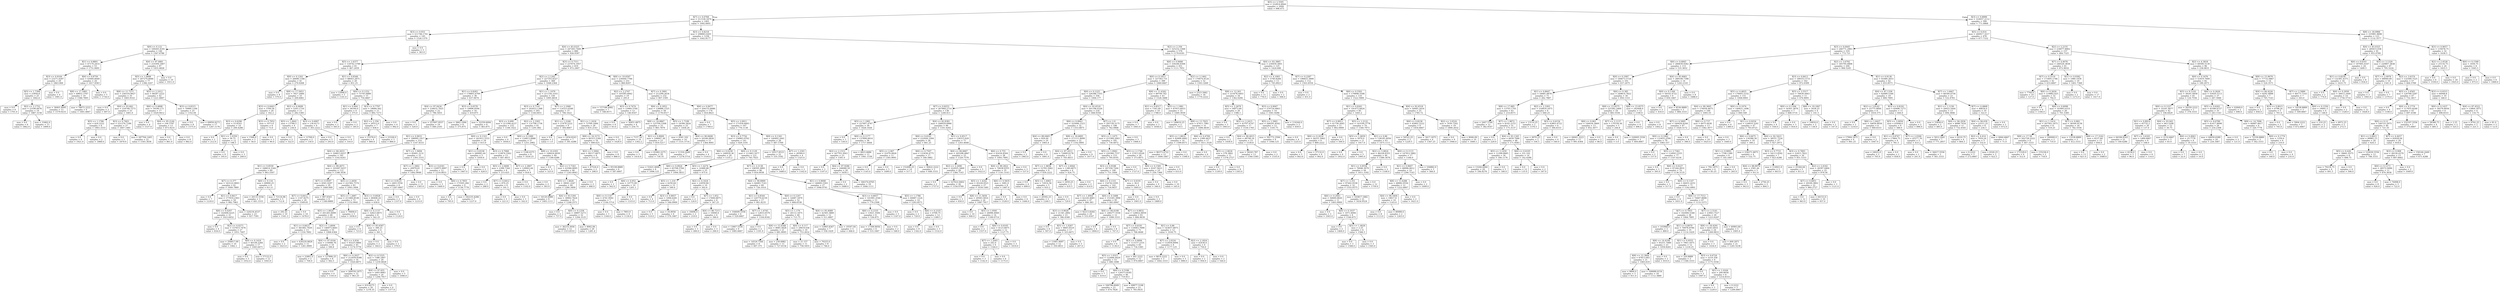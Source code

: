 digraph Tree {
node [shape=box] ;
0 [label="X[5] <= 2.5595\nmse = 332814.8944\nsamples = 2000\nvalue = 996.475"] ;
1 [label="X[7] <= 0.0768\nmse = 311539.1879\nsamples = 1401\nvalue = 1092.8401"] ;
0 -> 1 [labeldistance=2.5, labelangle=45, headlabel="True"] ;
2 [label="X[3] <= 0.933\nmse = 211746.1741\nsamples = 145\nvalue = 1526.1379"] ;
1 -> 2 ;
3 [label="X[0] <= 0.122\nmse = 169265.4181\nsamples = 140\nvalue = 1567.6786"] ;
2 -> 3 ;
4 [label="X[1] <= 0.8801\nmse = 47170.2414\nsamples = 53\nvalue = 1751.8491"] ;
3 -> 4 ;
5 [label="X[3] <= 0.9104\nmse = 23271.0297\nsamples = 29\nvalue = 1863.069"] ;
4 -> 5 ;
6 [label="X[5] <= 1.7394\nmse = 23956.8\nsamples = 25\nvalue = 1842.6"] ;
5 -> 6 ;
7 [label="mse = 0.0\nsamples = 6\nvalue = 1701.0"] ;
6 -> 7 ;
8 [label="X[2] <= 2.1752\nmse = 23190.8476\nsamples = 19\nvalue = 1887.3158"] ;
6 -> 8 ;
9 [label="mse = 0.0\nsamples = 6\nvalue = 1862.0"] ;
8 -> 9 ;
10 [label="mse = 33462.0\nsamples = 13\nvalue = 1899.0"] ;
8 -> 10 ;
11 [label="mse = 0.0\nsamples = 4\nvalue = 1991.0"] ;
5 -> 11 ;
12 [label="X[6] <= 0.8759\nmse = 43040.6649\nsamples = 24\nvalue = 1617.4583"] ;
4 -> 12 ;
13 [label="X[8] <= 17.5983\nmse = 49852.3767\nsamples = 19\nvalue = 1586.7895"] ;
12 -> 13 ;
14 [label="mse = 36401.6095\nsamples = 13\nvalue = 1579.9231"] ;
13 -> 14 ;
15 [label="mse = 78672.2222\nsamples = 6\nvalue = 1601.6667"] ;
13 -> 15 ;
16 [label="mse = 0.0\nsamples = 5\nvalue = 1734.0"] ;
12 -> 16 ;
17 [label="X[4] <= 97.4881\nmse = 210394.1807\nsamples = 87\nvalue = 1455.4828"] ;
3 -> 17 ;
18 [label="X[5] <= 1.6898\nmse = 207270.8946\nsamples = 77\nvalue = 1396.3247"] ;
17 -> 18 ;
19 [label="X[8] <= 11.7271\nmse = 256316.9927\nsamples = 35\nvalue = 1605.9143"] ;
18 -> 19 ;
20 [label="mse = 0.0\nsamples = 2\nvalue = 697.0"] ;
19 -> 20 ;
21 [label="X[4] <= 93.842\nmse = 218748.7273\nsamples = 33\nvalue = 1661.0"] ;
19 -> 21 ;
22 [label="X[5] <= 1.1786\nmse = 624.2222\nsamples = 6\nvalue = 1903.3333"] ;
21 -> 22 ;
23 [label="mse = 0.0\nsamples = 4\nvalue = 1921.0"] ;
22 -> 23 ;
24 [label="mse = 0.0\nsamples = 2\nvalue = 1868.0"] ;
22 -> 24 ;
25 [label="X[3] <= 0.7403\nmse = 251270.7188\nsamples = 27\nvalue = 1607.1481"] ;
21 -> 25 ;
26 [label="mse = 0.0\nsamples = 5\nvalue = 1879.0"] ;
25 -> 26 ;
27 [label="mse = 287764.1405\nsamples = 22\nvalue = 1545.3636"] ;
25 -> 27 ;
28 [label="X[5] <= 2.1012\nmse = 99287.2222\nsamples = 42\nvalue = 1221.6667"] ;
18 -> 28 ;
29 [label="X[6] <= 0.4898\nmse = 79190.173\nsamples = 17\nvalue = 1029.9412"] ;
28 -> 29 ;
30 [label="mse = 0.0\nsamples = 4\nvalue = 1537.0"] ;
29 -> 30 ;
31 [label="X[4] <= 95.2144\nmse = 104.3787\nsamples = 13\nvalue = 873.9231"] ;
29 -> 31 ;
32 [label="mse = 0.0\nsamples = 5\nvalue = 861.0"] ;
31 -> 32 ;
33 [label="mse = 0.0\nsamples = 8\nvalue = 882.0"] ;
31 -> 33 ;
34 [label="X[3] <= 0.8315\nmse = 70960.1184\nsamples = 25\nvalue = 1352.04"] ;
28 -> 34 ;
35 [label="mse = 0.0\nsamples = 8\nvalue = 1575.0"] ;
34 -> 35 ;
36 [label="mse = 69950.9273\nsamples = 17\nvalue = 1247.1176"] ;
34 -> 36 ;
37 [label="mse = 0.0\nsamples = 10\nvalue = 1911.0"] ;
17 -> 37 ;
38 [label="mse = 0.0\nsamples = 5\nvalue = 363.0"] ;
2 -> 38 ;
39 [label="X[3] <= 0.8218\nmse = 298883.0201\nsamples = 1256\nvalue = 1042.8177"] ;
1 -> 39 ;
40 [label="X[4] <= 83.0325\nmse = 247283.7449\nsamples = 680\nvalue = 926.9397"] ;
39 -> 40 ;
41 [label="X[5] <= 1.6377\nmse = 118742.5789\nsamples = 61\nvalue = 467.2459"] ;
40 -> 41 ;
42 [label="X[0] <= 0.1202\nmse = 26698.1166\nsamples = 41\nvalue = 279.9268"] ;
41 -> 42 ;
43 [label="mse = 0.0\nsamples = 8\nvalue = 570.0"] ;
42 -> 43 ;
44 [label="X[8] <= 17.5953\nmse = 7827.2084\nsamples = 33\nvalue = 209.6061"] ;
42 -> 44 ;
45 [label="X[3] <= 0.6443\nmse = 3769.56\nsamples = 20\nvalue = 162.2"] ;
44 -> 45 ;
46 [label="X[3] <= 0.6296\nmse = 53.8163\nsamples = 14\nvalue = 200.4286"] ;
45 -> 46 ;
47 [label="mse = 0.0\nsamples = 2\nvalue = 212.0"] ;
46 -> 47 ;
48 [label="X[1] <= 1.0359\nmse = 36.75\nsamples = 12\nvalue = 198.5"] ;
46 -> 48 ;
49 [label="mse = 0.0\nsamples = 9\nvalue = 195.0"] ;
48 -> 49 ;
50 [label="mse = 0.0\nsamples = 3\nvalue = 209.0"] ;
48 -> 50 ;
51 [label="X[3] <= 0.7952\nmse = 1073.0\nsamples = 6\nvalue = 73.0"] ;
45 -> 51 ;
52 [label="mse = 1568.0\nsamples = 3\nvalue = 56.0"] ;
51 -> 52 ;
53 [label="mse = 0.0\nsamples = 3\nvalue = 90.0"] ;
51 -> 53 ;
54 [label="X[2] <= 6.0699\nmse = 5293.1716\nsamples = 13\nvalue = 282.5385"] ;
44 -> 54 ;
55 [label="X[5] <= 1.0641\nmse = 13780.5\nsamples = 4\nvalue = 236.0"] ;
54 -> 55 ;
56 [label="mse = 0.0\nsamples = 2\nvalue = 322.0"] ;
55 -> 56 ;
57 [label="mse = 12769.0\nsamples = 2\nvalue = 150.0"] ;
55 -> 57 ;
58 [label="X[3] <= 0.6997\nmse = 130.6173\nsamples = 9\nvalue = 303.2222"] ;
54 -> 58 ;
59 [label="mse = 0.0\nsamples = 5\nvalue = 293.0"] ;
58 -> 59 ;
60 [label="mse = 0.0\nsamples = 4\nvalue = 316.0"] ;
58 -> 60 ;
61 [label="X[1] <= 0.8548\nmse = 88043.2875\nsamples = 20\nvalue = 851.25"] ;
41 -> 61 ;
62 [label="mse = 12996.0\nsamples = 5\nvalue = 1141.0"] ;
61 -> 62 ;
63 [label="X[0] <= 0.1252\nmse = 75745.6889\nsamples = 15\nvalue = 754.6667"] ;
61 -> 63 ;
64 [label="X[1] <= 0.904\nmse = 36100.0\nsamples = 4\nvalue = 375.0"] ;
63 -> 64 ;
65 [label="mse = 0.0\nsamples = 2\nvalue = 565.0"] ;
64 -> 65 ;
66 [label="mse = 0.0\nsamples = 2\nvalue = 185.0"] ;
64 -> 66 ;
67 [label="X[3] <= 0.7797\nmse = 18684.562\nsamples = 11\nvalue = 892.7273"] ;
63 -> 67 ;
68 [label="X[2] <= 2.356\nmse = 20512.0\nsamples = 7\nvalue = 836.0"] ;
67 -> 68 ;
69 [label="mse = 15376.0\nsamples = 4\nvalue = 800.0"] ;
68 -> 69 ;
70 [label="mse = 23328.0\nsamples = 3\nvalue = 884.0"] ;
68 -> 70 ;
71 [label="mse = 0.0\nsamples = 4\nvalue = 992.0"] ;
67 -> 71 ;
72 [label="X[3] <= 0.7311\nmse = 237074.1957\nsamples = 619\nvalue = 972.2407"] ;
40 -> 72 ;
73 [label="X[2] <= 2.1262\nmse = 227355.8327\nsamples = 368\nvalue = 1048.2364"] ;
72 -> 73 ;
74 [label="X[1] <= 0.8283\nmse = 178803.4709\nsamples = 38\nvalue = 637.9474"] ;
73 -> 74 ;
75 [label="X[4] <= 97.0434\nmse = 234632.7025\nsamples = 22\nvalue = 796.5455"] ;
74 -> 75 ;
76 [label="mse = 0.0\nsamples = 3\nvalue = 520.0"] ;
75 -> 76 ;
77 [label="mse = 257697.9557\nsamples = 19\nvalue = 840.2105"] ;
75 -> 77 ;
78 [label="X[3] <= 0.6578\nmse = 19896.8594\nsamples = 16\nvalue = 419.875"] ;
74 -> 78 ;
79 [label="mse = 3662.1094\nsamples = 8\nvalue = 375.875"] ;
78 -> 79 ;
80 [label="mse = 32259.6094\nsamples = 8\nvalue = 463.875"] ;
78 -> 80 ;
81 [label="X[1] <= 1.1079\nmse = 211330.3103\nsamples = 330\nvalue = 1095.4818"] ;
73 -> 81 ;
82 [label="X[3] <= 0.7141\nmse = 202023.1368\nsamples = 293\nvalue = 1144.6451"] ;
81 -> 82 ;
83 [label="X[3] <= 0.699\nmse = 213390.4237\nsamples = 232\nvalue = 1106.1422"] ;
82 -> 83 ;
84 [label="X[1] <= 0.9031\nmse = 188995.1917\nsamples = 214\nvalue = 1147.4533"] ;
83 -> 84 ;
85 [label="X[4] <= 84.2633\nmse = 194813.8257\nsamples = 181\nvalue = 1102.6243"] ;
84 -> 85 ;
86 [label="X[1] <= 0.8559\nmse = 168614.3344\nsamples = 69\nvalue = 963.5507"] ;
85 -> 86 ;
87 [label="X[7] <= 0.377\nmse = 163122.0693\nsamples = 61\nvalue = 1009.7869"] ;
86 -> 87 ;
88 [label="mse = 0.0\nsamples = 7\nvalue = 1218.0"] ;
87 -> 88 ;
89 [label="X[1] <= 0.8417\nmse = 177919.2363\nsamples = 54\nvalue = 982.7963"] ;
87 -> 89 ;
90 [label="X[6] <= 0.0207\nmse = 142606.4225\nsamples = 31\nvalue = 1023.6452"] ;
89 -> 90 ;
91 [label="mse = 0.0\nsamples = 4\nvalue = 834.0"] ;
90 -> 91 ;
92 [label="X[2] <= 4.0273\nmse = 157615.7476\nsamples = 27\nvalue = 1051.7407"] ;
90 -> 92 ;
93 [label="mse = 356817.09\nsamples = 10\nvalue = 1062.1"] ;
92 -> 93 ;
94 [label="X[0] <= 0.1418\nmse = 40338.2284\nsamples = 17\nvalue = 1045.6471"] ;
92 -> 94 ;
95 [label="mse = 0.0\nsamples = 5\nvalue = 1052.0"] ;
94 -> 95 ;
96 [label="mse = 57122.0\nsamples = 12\nvalue = 1043.0"] ;
94 -> 96 ;
97 [label="mse = 220234.4537\nsamples = 23\nvalue = 927.7391"] ;
89 -> 97 ;
98 [label="X[0] <= 0.116\nmse = 69900.25\nsamples = 8\nvalue = 611.0"] ;
86 -> 98 ;
99 [label="mse = 20133.5556\nsamples = 3\nvalue = 441.3333"] ;
98 -> 99 ;
100 [label="mse = 72124.96\nsamples = 5\nvalue = 712.8"] ;
98 -> 100 ;
101 [label="X[4] <= 89.4071\nmse = 191697.9257\nsamples = 112\nvalue = 1188.3036"] ;
85 -> 101 ;
102 [label="X[7] <= 0.9597\nmse = 6561.0297\nsamples = 29\nvalue = 1460.069"] ;
101 -> 102 ;
103 [label="X[7] <= 0.6412\nmse = 1147.9275\nsamples = 20\nvalue = 1509.65"] ;
102 -> 103 ;
104 [label="mse = 292.41\nsamples = 10\nvalue = 1541.3"] ;
103 -> 104 ;
105 [label="mse = 0.0\nsamples = 10\nvalue = 1478.0"] ;
103 -> 105 ;
106 [label="mse = 987.6543\nsamples = 9\nvalue = 1349.8889"] ;
102 -> 106 ;
107 [label="X[5] <= 2.2659\nmse = 221562.7574\nsamples = 83\nvalue = 1093.3494"] ;
101 -> 107 ;
108 [label="X[5] <= 1.2687\nmse = 211460.8538\nsamples = 73\nvalue = 1152.9041"] ;
107 -> 108 ;
109 [label="X[5] <= 1.0024\nmse = 201265.6099\nsamples = 68\nvalue = 1115.9118"] ;
108 -> 109 ;
110 [label="X[1] <= 0.8433\nmse = 381082.7929\nsamples = 13\nvalue = 1316.7692"] ;
109 -> 110 ;
111 [label="mse = 0.0\nsamples = 2\nvalue = 1623.0"] ;
110 -> 111 ;
112 [label="mse = 430220.0826\nsamples = 11\nvalue = 1261.0909"] ;
110 -> 112 ;
113 [label="X[2] <= 3.4694\nmse = 146973.6641\nsamples = 55\nvalue = 1068.4364"] ;
109 -> 113 ;
114 [label="X[4] <= 97.0104\nmse = 110008.76\nsamples = 10\nvalue = 590.8"] ;
113 -> 114 ;
115 [label="mse = 22801.0\nsamples = 2\nvalue = 704.0"] ;
114 -> 115 ;
116 [label="mse = 127806.25\nsamples = 8\nvalue = 562.5"] ;
114 -> 116 ;
117 [label="X[1] <= 0.834\nmse = 93225.0884\nsamples = 45\nvalue = 1174.5778"] ;
113 -> 117 ;
118 [label="X[6] <= 0.2027\nmse = 212059.8398\nsamples = 16\nvalue = 1020.6875"] ;
117 -> 118 ;
119 [label="mse = 0.0\nsamples = 4\nvalue = 1193.0"] ;
118 -> 119 ;
120 [label="mse = 269550.1875\nsamples = 12\nvalue = 963.25"] ;
118 -> 120 ;
121 [label="X[2] <= 6.5325\nmse = 7386.1807\nsamples = 29\nvalue = 1259.4828"] ;
117 -> 121 ;
122 [label="X[4] <= 97.655\nmse = 1693.9983\nsamples = 24\nvalue = 1294.7917"] ;
121 -> 122 ;
123 [label="mse = 410.8275\nsamples = 20\nvalue = 1278.35"] ;
122 -> 123 ;
124 [label="mse = 0.0\nsamples = 4\nvalue = 1377.0"] ;
122 -> 124 ;
125 [label="mse = 0.0\nsamples = 5\nvalue = 1090.0"] ;
121 -> 125 ;
126 [label="mse = 78400.0\nsamples = 5\nvalue = 1656.0"] ;
108 -> 126 ;
127 [label="X[3] <= 0.6928\nmse = 80408.24\nsamples = 10\nvalue = 658.6"] ;
107 -> 127 ;
128 [label="X[0] <= 0.1137\nmse = 32823.6875\nsamples = 8\nvalue = 542.25"] ;
127 -> 128 ;
129 [label="mse = 0.0\nsamples = 4\nvalue = 723.0"] ;
128 -> 129 ;
130 [label="X[4] <= 95.6587\nmse = 306.25\nsamples = 4\nvalue = 361.5"] ;
128 -> 130 ;
131 [label="mse = 0.0\nsamples = 2\nvalue = 344.0"] ;
130 -> 131 ;
132 [label="mse = 0.0\nsamples = 2\nvalue = 379.0"] ;
130 -> 132 ;
133 [label="mse = 0.0\nsamples = 2\nvalue = 1124.0"] ;
127 -> 133 ;
134 [label="X[7] <= 1.9494\nmse = 85601.3131\nsamples = 33\nvalue = 1393.3333"] ;
84 -> 134 ;
135 [label="X[7] <= 1.3462\nmse = 20979.61\nsamples = 21\nvalue = 1492.9048"] ;
134 -> 135 ;
136 [label="X[1] <= 0.9125\nmse = 2403.5556\nsamples = 6\nvalue = 1267.6667"] ;
135 -> 136 ;
137 [label="mse = 0.0\nsamples = 2\nvalue = 1337.0"] ;
136 -> 137 ;
138 [label="mse = 0.0\nsamples = 4\nvalue = 1233.0"] ;
136 -> 138 ;
139 [label="mse = 0.0\nsamples = 15\nvalue = 1583.0"] ;
135 -> 139 ;
140 [label="X[3] <= 0.6341\nmse = 150975.9097\nsamples = 12\nvalue = 1219.0833"] ;
134 -> 140 ;
141 [label="mse = 0.0\nsamples = 3\nvalue = 1460.0"] ;
140 -> 141 ;
142 [label="X[6] <= 0.7855\nmse = 175505.284\nsamples = 9\nvalue = 1138.7778"] ;
140 -> 142 ;
143 [label="mse = 0.0\nsamples = 2\nvalue = 795.0"] ;
142 -> 143 ;
144 [label="mse = 182235.4286\nsamples = 7\nvalue = 1237.0"] ;
142 -> 144 ;
145 [label="X[0] <= 0.1321\nmse = 241912.3333\nsamples = 18\nvalue = 615.0"] ;
83 -> 145 ;
146 [label="X[1] <= 0.8336\nmse = 260083.44\nsamples = 5\nvalue = 1050.6"] ;
145 -> 146 ;
147 [label="mse = 0.0\nsamples = 3\nvalue = 1467.0"] ;
146 -> 147 ;
148 [label="mse = 0.0\nsamples = 2\nvalue = 426.0"] ;
146 -> 148 ;
149 [label="X[3] <= 0.7068\nmse = 133874.5562\nsamples = 13\nvalue = 447.4615"] ;
145 -> 149 ;
150 [label="X[5] <= 2.0408\nmse = 2398.7344\nsamples = 8\nvalue = 215.625"] ;
149 -> 150 ;
151 [label="mse = 0.0\nsamples = 2\nvalue = 288.0"] ;
150 -> 151 ;
152 [label="X[7] <= 0.6412\nmse = 870.25\nsamples = 6\nvalue = 191.5"] ;
150 -> 152 ;
153 [label="mse = 0.0\nsamples = 3\nvalue = 221.0"] ;
152 -> 153 ;
154 [label="mse = 0.0\nsamples = 3\nvalue = 162.0"] ;
152 -> 154 ;
155 [label="X[7] <= 2.2807\nmse = 120643.44\nsamples = 5\nvalue = 818.4"] ;
149 -> 155 ;
156 [label="mse = 0.0\nsamples = 3\nvalue = 1102.0"] ;
155 -> 156 ;
157 [label="mse = 0.0\nsamples = 2\nvalue = 393.0"] ;
155 -> 157 ;
158 [label="X[2] <= 2.3393\nmse = 131708.1736\nsamples = 61\nvalue = 1291.082"] ;
82 -> 158 ;
159 [label="mse = 0.0\nsamples = 4\nvalue = 1858.0"] ;
158 -> 159 ;
160 [label="X[0] <= 0.1089\nmse = 116813.9988\nsamples = 57\nvalue = 1251.2982"] ;
158 -> 160 ;
161 [label="mse = 1148.4375\nsamples = 8\nvalue = 1630.25"] ;
160 -> 161 ;
162 [label="X[8] <= 10.4301\nmse = 108424.6939\nsamples = 49\nvalue = 1189.4286"] ;
160 -> 162 ;
163 [label="mse = 0.0\nsamples = 3\nvalue = 325.0"] ;
162 -> 163 ;
164 [label="X[2] <= 5.7343\nmse = 63584.8095\nsamples = 46\nvalue = 1245.8043"] ;
162 -> 164 ;
165 [label="X[5] <= 1.4626\nmse = 39041.2247\nsamples = 44\nvalue = 1280.3409"] ;
164 -> 165 ;
166 [label="mse = 16120.0988\nsamples = 9\nvalue = 1405.1111"] ;
165 -> 166 ;
167 [label="X[4] <= 93.5391\nmse = 39902.7624\nsamples = 35\nvalue = 1248.2571"] ;
165 -> 167 ;
168 [label="mse = 0.0\nsamples = 3\nvalue = 757.0"] ;
167 -> 168 ;
169 [label="X[0] <= 0.1258\nmse = 18897.5273\nsamples = 32\nvalue = 1294.3125"] ;
167 -> 169 ;
170 [label="mse = 36214.3056\nsamples = 12\nvalue = 1315.8333"] ;
169 -> 170 ;
171 [label="mse = 8062.84\nsamples = 20\nvalue = 1281.4"] ;
169 -> 171 ;
172 [label="mse = 0.0\nsamples = 2\nvalue = 486.0"] ;
164 -> 172 ;
173 [label="X[7] <= 2.1068\nmse = 114323.0548\nsamples = 37\nvalue = 706.1622"] ;
81 -> 173 ;
174 [label="X[1] <= 1.2246\nmse = 27478.2222\nsamples = 9\nvalue = 304.6667"] ;
173 -> 174 ;
175 [label="mse = 0.0\nsamples = 2\nvalue = 1.0"] ;
174 -> 175 ;
176 [label="mse = 1454.8163\nsamples = 7\nvalue = 391.4286"] ;
174 -> 176 ;
177 [label="X[1] <= 1.2434\nmse = 73769.1684\nsamples = 28\nvalue = 835.2143"] ;
173 -> 177 ;
178 [label="X[8] <= 16.3172\nmse = 80315.2344\nsamples = 16\nvalue = 690.625"] ;
177 -> 178 ;
179 [label="X[2] <= 5.5064\nmse = 99117.6875\nsamples = 8\nvalue = 515.25"] ;
178 -> 179 ;
180 [label="mse = 47524.0\nsamples = 2\nvalue = 298.0"] ;
179 -> 180 ;
181 [label="mse = 95338.8889\nsamples = 6\nvalue = 587.6667"] ;
179 -> 181 ;
182 [label="mse = 0.0\nsamples = 8\nvalue = 866.0"] ;
178 -> 182 ;
183 [label="mse = 0.0\nsamples = 12\nvalue = 1028.0"] ;
177 -> 183 ;
184 [label="X[8] <= 10.6597\nmse = 230440.7766\nsamples = 251\nvalue = 860.8207"] ;
72 -> 184 ;
185 [label="X[2] <= 2.2747\nmse = 105585.6842\nsamples = 19\nvalue = 295.0"] ;
184 -> 185 ;
186 [label="mse = 157186.4082\nsamples = 7\nvalue = 548.8571"] ;
185 -> 186 ;
187 [label="X[3] <= 0.7474\nmse = 15964.5764\nsamples = 12\nvalue = 146.9167"] ;
185 -> 187 ;
188 [label="mse = 0.0\nsamples = 8\nvalue = 93.0"] ;
187 -> 188 ;
189 [label="mse = 30451.6875\nsamples = 4\nvalue = 254.75"] ;
187 -> 189 ;
190 [label="X[7] <= 0.3991\nmse = 212299.2634\nsamples = 232\nvalue = 907.1595"] ;
184 -> 190 ;
191 [label="X[6] <= 0.1852\nmse = 138886.1525\nsamples = 58\nvalue = 1178.0517"] ;
190 -> 191 ;
192 [label="X[8] <= 16.8867\nmse = 125704.5308\nsamples = 33\nvalue = 965.7879"] ;
191 -> 192 ;
193 [label="mse = 7157.16\nsamples = 10\nvalue = 1302.2"] ;
192 -> 193 ;
194 [label="X[1] <= 0.8909\nmse = 106647.38\nsamples = 23\nvalue = 819.5217"] ;
192 -> 194 ;
195 [label="mse = 0.0\nsamples = 3\nvalue = 1414.0"] ;
194 -> 195 ;
196 [label="mse = 61682.2275\nsamples = 20\nvalue = 730.35"] ;
194 -> 196 ;
197 [label="X[5] <= 1.7199\nmse = 18306.5824\nsamples = 25\nvalue = 1458.24"] ;
191 -> 197 ;
198 [label="mse = 4561.102\nsamples = 14\nvalue = 1531.5714"] ;
197 -> 198 ;
199 [label="X[4] <= 90.8408\nmse = 20246.0826\nsamples = 11\nvalue = 1364.9091"] ;
197 -> 199 ;
200 [label="mse = 11316.2449\nsamples = 7\nvalue = 1278.5714"] ;
199 -> 200 ;
201 [label="mse = 0.0\nsamples = 4\nvalue = 1516.0"] ;
199 -> 201 ;
202 [label="X[6] <= 0.0077\nmse = 204155.8086\nsamples = 174\nvalue = 816.8621"] ;
190 -> 202 ;
203 [label="mse = 0.0\nsamples = 7\nvalue = 1789.0"] ;
202 -> 203 ;
204 [label="X[5] <= 2.0911\nmse = 171439.8493\nsamples = 167\nvalue = 776.1138"] ;
202 -> 204 ;
205 [label="X[3] <= 0.7754\nmse = 158963.9762\nsamples = 141\nvalue = 829.3191"] ;
204 -> 205 ;
206 [label="X[6] <= 0.0258\nmse = 146918.36\nsamples = 20\nvalue = 1335.2"] ;
205 -> 206 ;
207 [label="mse = 51621.6094\nsamples = 8\nvalue = 1696.125"] ;
206 -> 207 ;
208 [label="X[6] <= 0.0924\nmse = 65708.5764\nsamples = 12\nvalue = 1094.5833"] ;
206 -> 208 ;
209 [label="mse = 0.0\nsamples = 2\nvalue = 562.0"] ;
208 -> 209 ;
210 [label="X[6] <= 0.952\nmse = 10775.49\nsamples = 10\nvalue = 1201.1"] ;
208 -> 210 ;
211 [label="X[0] <= 0.1147\nmse = 4741.9592\nsamples = 7\nvalue = 1144.5714"] ;
210 -> 211 ;
212 [label="mse = 0.0\nsamples = 3\nvalue = 1164.0"] ;
211 -> 212 ;
213 [label="mse = 7803.0\nsamples = 4\nvalue = 1130.0"] ;
211 -> 213 ;
214 [label="mse = 0.0\nsamples = 3\nvalue = 1333.0"] ;
210 -> 214 ;
215 [label="X[0] <= 0.1129\nmse = 111663.1677\nsamples = 121\nvalue = 745.7025"] ;
205 -> 215 ;
216 [label="X[5] <= 1.4274\nmse = 32480.88\nsamples = 25\nvalue = 475.4"] ;
215 -> 216 ;
217 [label="X[5] <= 1.216\nmse = 6250.64\nsamples = 15\nvalue = 590.6"] ;
216 -> 217 ;
218 [label="mse = 0.0\nsamples = 4\nvalue = 713.0"] ;
217 -> 218 ;
219 [label="X[3] <= 0.8057\nmse = 1094.6281\nsamples = 11\nvalue = 546.0909"] ;
217 -> 219 ;
220 [label="mse = 0.0\nsamples = 5\nvalue = 510.0"] ;
219 -> 220 ;
221 [label="mse = 16.8056\nsamples = 6\nvalue = 576.1667"] ;
219 -> 221 ;
222 [label="X[2] <= 4.1624\nmse = 22059.84\nsamples = 10\nvalue = 302.6"] ;
216 -> 222 ;
223 [label="mse = 0.0\nsamples = 2\nvalue = 124.0"] ;
222 -> 223 ;
224 [label="X[7] <= 1.652\nmse = 17606.6875\nsamples = 8\nvalue = 347.25"] ;
222 -> 224 ;
225 [label="mse = 18496.0\nsamples = 2\nvalue = 219.0"] ;
224 -> 225 ;
226 [label="X[4] <= 86.7215\nmse = 10000.0\nsamples = 6\nvalue = 390.0"] ;
224 -> 226 ;
227 [label="mse = 0.0\nsamples = 3\nvalue = 490.0"] ;
226 -> 227 ;
228 [label="mse = 0.0\nsamples = 3\nvalue = 290.0"] ;
226 -> 228 ;
229 [label="X[7] <= 2.2138\nmse = 108301.6891\nsamples = 96\nvalue = 816.0938"] ;
215 -> 229 ;
230 [label="X[4] <= 90.8969\nmse = 64483.7143\nsamples = 69\nvalue = 726.1014"] ;
229 -> 230 ;
231 [label="X[1] <= 0.8544\nmse = 120770.6159\nsamples = 17\nvalue = 901.8235"] ;
230 -> 231 ;
232 [label="mse = 104609.5556\nsamples = 6\nvalue = 529.6667"] ;
231 -> 232 ;
233 [label="X[7] <= 1.6745\nmse = 12833.0579\nsamples = 11\nvalue = 1104.8182"] ;
231 -> 233 ;
234 [label="mse = 13667.5556\nsamples = 9\nvalue = 1085.6667"] ;
233 -> 234 ;
235 [label="mse = 0.0\nsamples = 2\nvalue = 1191.0"] ;
233 -> 235 ;
236 [label="X[0] <= 0.1247\nmse = 32687.1879\nsamples = 52\nvalue = 668.6538"] ;
230 -> 236 ;
237 [label="X[5] <= 1.179\nmse = 20112.1875\nsamples = 40\nvalue = 715.75"] ;
236 -> 237 ;
238 [label="X[8] <= 15.9348\nmse = 9085.5828\nsamples = 21\nvalue = 681.8095"] ;
237 -> 238 ;
239 [label="mse = 14524.7344\nsamples = 8\nvalue = 607.375"] ;
238 -> 239 ;
240 [label="mse = 230.6982\nsamples = 13\nvalue = 727.6154"] ;
238 -> 240 ;
241 [label="X[0] <= 0.117\nmse = 29619.036\nsamples = 19\nvalue = 753.2632"] ;
237 -> 241 ;
242 [label="mse = 21.157\nsamples = 11\nvalue = 758.5455"] ;
241 -> 242 ;
243 [label="mse = 70225.0\nsamples = 8\nvalue = 746.0"] ;
241 -> 243 ;
244 [label="X[4] <= 95.4089\nmse = 42565.3889\nsamples = 12\nvalue = 511.6667"] ;
236 -> 244 ;
245 [label="mse = 53965.8367\nsamples = 7\nvalue = 558.1429"] ;
244 -> 245 ;
246 [label="mse = 19347.04\nsamples = 5\nvalue = 446.6"] ;
244 -> 246 ;
247 [label="X[1] <= 0.9008\nmse = 146693.5501\nsamples = 27\nvalue = 1046.0741"] ;
229 -> 247 ;
248 [label="X[3] <= 0.8057\nmse = 101991.2544\nsamples = 13\nvalue = 779.2308"] ;
247 -> 248 ;
249 [label="X[6] <= 0.2335\nmse = 13021.3594\nsamples = 8\nvalue = 536.875"] ;
248 -> 249 ;
250 [label="mse = 17306.8056\nsamples = 6\nvalue = 533.1667"] ;
249 -> 250 ;
251 [label="mse = 0.0\nsamples = 2\nvalue = 548.0"] ;
249 -> 251 ;
252 [label="mse = 0.0\nsamples = 5\nvalue = 1167.0"] ;
248 -> 252 ;
253 [label="X[5] <= 1.1786\nmse = 60687.1224\nsamples = 14\nvalue = 1293.8571"] ;
247 -> 253 ;
254 [label="mse = 0.0\nsamples = 2\nvalue = 720.0"] ;
253 -> 254 ;
255 [label="X[6] <= 0.2335\nmse = 6768.75\nsamples = 12\nvalue = 1389.5"] ;
253 -> 255 ;
256 [label="mse = 0.0\nsamples = 9\nvalue = 1342.0"] ;
255 -> 256 ;
257 [label="mse = 0.0\nsamples = 3\nvalue = 1532.0"] ;
255 -> 257 ;
258 [label="X[0] <= 0.1341\nmse = 140492.2441\nsamples = 26\nvalue = 487.5769"] ;
204 -> 258 ;
259 [label="mse = 10517.8533\nsamples = 22\nvalue = 335.3182"] ;
258 -> 259 ;
260 [label="X[7] <= 1.2301\nmse = 26569.0\nsamples = 4\nvalue = 1325.0"] ;
258 -> 260 ;
261 [label="mse = 0.0\nsamples = 2\nvalue = 1488.0"] ;
260 -> 261 ;
262 [label="mse = 0.0\nsamples = 2\nvalue = 1162.0"] ;
260 -> 262 ;
263 [label="X[2] <= 2.356\nmse = 325232.3368\nsamples = 576\nvalue = 1179.6181"] ;
39 -> 263 ;
264 [label="X[6] <= 0.9488\nmse = 330246.9308\nsamples = 451\nvalue = 1111.7051"] ;
263 -> 264 ;
265 [label="X[0] <= 0.1813\nmse = 327303.731\nsamples = 399\nvalue = 1060.6667"] ;
264 -> 265 ;
266 [label="X[0] <= 0.1225\nmse = 326386.7355\nsamples = 356\nvalue = 1004.177"] ;
265 -> 266 ;
267 [label="X[7] <= 0.8253\nmse = 267969.2714\nsamples = 138\nvalue = 1249.413"] ;
266 -> 267 ;
268 [label="X[5] <= 1.1981\nmse = 227407.4767\nsamples = 39\nvalue = 1626.1026"] ;
267 -> 268 ;
269 [label="mse = 0.0\nsamples = 3\nvalue = 530.0"] ;
268 -> 269 ;
270 [label="X[0] <= 0.1177\nmse = 137894.6914\nsamples = 36\nvalue = 1717.4444"] ;
268 -> 270 ;
271 [label="X[2] <= 2.1512\nmse = 167703.3043\nsamples = 23\nvalue = 1591.0"] ;
270 -> 271 ;
272 [label="mse = 0.0\nsamples = 3\nvalue = 1197.0"] ;
271 -> 272 ;
273 [label="X[4] <= 97.9286\nmse = 166080.59\nsamples = 20\nvalue = 1650.1"] ;
271 -> 273 ;
274 [label="mse = 0.0\nsamples = 2\nvalue = 1686.0"] ;
273 -> 274 ;
275 [label="mse = 184374.8765\nsamples = 18\nvalue = 1646.1111"] ;
273 -> 275 ;
276 [label="mse = 6823.6686\nsamples = 13\nvalue = 1941.1538"] ;
270 -> 276 ;
277 [label="X[4] <= 82.8381\nmse = 206029.6966\nsamples = 99\nvalue = 1101.0202"] ;
267 -> 277 ;
278 [label="X[6] <= 0.6161\nmse = 232926.3304\nsamples = 28\nvalue = 841.25"] ;
277 -> 278 ;
279 [label="X[5] <= 2.067\nmse = 31070.0826\nsamples = 11\nvalue = 1305.9091"] ;
278 -> 279 ;
280 [label="mse = 0.0\nsamples = 6\nvalue = 1145.0"] ;
279 -> 280 ;
281 [label="mse = 0.0\nsamples = 5\nvalue = 1499.0"] ;
279 -> 281 ;
282 [label="X[6] <= 0.7507\nmse = 133436.4775\nsamples = 17\nvalue = 540.5882"] ;
278 -> 282 ;
283 [label="mse = 152490.25\nsamples = 14\nvalue = 517.5"] ;
282 -> 283 ;
284 [label="mse = 30422.2222\nsamples = 3\nvalue = 648.3333"] ;
282 -> 284 ;
285 [label="X[1] <= 0.8517\nmse = 158315.629\nsamples = 71\nvalue = 1203.4648"] ;
277 -> 285 ;
286 [label="X[4] <= 94.6667\nmse = 205298.4867\nsamples = 33\nvalue = 1329.7576"] ;
285 -> 286 ;
287 [label="X[2] <= 2.2496\nmse = 222025.3469\nsamples = 28\nvalue = 1384.7143"] ;
286 -> 287 ;
288 [label="mse = 0.0\nsamples = 2\nvalue = 1757.0"] ;
287 -> 288 ;
289 [label="mse = 227622.8402\nsamples = 26\nvalue = 1356.0769"] ;
287 -> 289 ;
290 [label="mse = 0.0\nsamples = 5\nvalue = 1022.0"] ;
286 -> 290 ;
291 [label="X[6] <= 0.755\nmse = 91634.8504\nsamples = 38\nvalue = 1093.7895"] ;
285 -> 291 ;
292 [label="X[4] <= 99.2822\nmse = 70638.9355\nsamples = 35\nvalue = 1141.5143"] ;
291 -> 292 ;
293 [label="X[5] <= 1.4242\nmse = 45226.0521\nsamples = 27\nvalue = 1039.1481"] ;
292 -> 293 ;
294 [label="mse = 0.0\nsamples = 3\nvalue = 650.0"] ;
293 -> 294 ;
295 [label="X[8] <= 11.5656\nmse = 29583.5816\nsamples = 24\nvalue = 1087.7917"] ;
293 -> 295 ;
296 [label="mse = 0.0\nsamples = 10\nvalue = 946.0"] ;
295 -> 296 ;
297 [label="X[5] <= 1.9581\nmse = 26096.4949\nsamples = 14\nvalue = 1189.0714"] ;
295 -> 297 ;
298 [label="mse = 0.0\nsamples = 2\nvalue = 1557.0"] ;
297 -> 298 ;
299 [label="X[6] <= 0.6105\nmse = 4123.6875\nsamples = 12\nvalue = 1127.75"] ;
297 -> 299 ;
300 [label="X[7] <= 1.2045\nmse = 242.0\nsamples = 9\nvalue = 1164.0"] ;
299 -> 300 ;
301 [label="mse = 0.0\nsamples = 3\nvalue = 1142.0"] ;
300 -> 301 ;
302 [label="mse = 0.0\nsamples = 6\nvalue = 1175.0"] ;
300 -> 302 ;
303 [label="mse = 0.0\nsamples = 3\nvalue = 1019.0"] ;
299 -> 303 ;
304 [label="X[6] <= 0.5835\nmse = 1681.0\nsamples = 8\nvalue = 1487.0"] ;
292 -> 304 ;
305 [label="mse = 0.0\nsamples = 4\nvalue = 1528.0"] ;
304 -> 305 ;
306 [label="mse = 0.0\nsamples = 4\nvalue = 1446.0"] ;
304 -> 306 ;
307 [label="mse = 0.0\nsamples = 3\nvalue = 537.0"] ;
291 -> 307 ;
308 [label="X[4] <= 92.6518\nmse = 301196.0326\nsamples = 218\nvalue = 848.9358"] ;
266 -> 308 ;
309 [label="X[6] <= 0.0943\nmse = 325006.1523\nsamples = 32\nvalue = 1353.6875"] ;
308 -> 309 ;
310 [label="X[4] <= 89.0465\nmse = 829.44\nsamples = 10\nvalue = 1905.4"] ;
309 -> 310 ;
311 [label="mse = 0.0\nsamples = 2\nvalue = 1963.0"] ;
310 -> 311 ;
312 [label="mse = 0.0\nsamples = 8\nvalue = 1891.0"] ;
310 -> 312 ;
313 [label="X[8] <= 18.6895\nmse = 271111.8099\nsamples = 22\nvalue = 1102.9091"] ;
309 -> 313 ;
314 [label="X[4] <= 87.2013\nmse = 72669.0178\nsamples = 13\nvalue = 705.4615"] ;
313 -> 314 ;
315 [label="X[7] <= 1.9656\nmse = 53783.5062\nsamples = 9\nvalue = 830.2222"] ;
314 -> 315 ;
316 [label="mse = 0.0\nsamples = 4\nvalue = 699.0"] ;
315 -> 316 ;
317 [label="X[5] <= 1.6063\nmse = 72014.56\nsamples = 5\nvalue = 935.2"] ;
315 -> 317 ;
318 [label="mse = 20592.25\nsamples = 2\nvalue = 1244.5"] ;
317 -> 318 ;
319 [label="mse = 0.0\nsamples = 3\nvalue = 729.0"] ;
317 -> 319 ;
320 [label="X[7] <= 2.6044\nmse = 1340.6875\nsamples = 4\nvalue = 424.75"] ;
314 -> 320 ;
321 [label="mse = 2450.25\nsamples = 2\nvalue = 435.5"] ;
320 -> 321 ;
322 [label="mse = 0.0\nsamples = 2\nvalue = 414.0"] ;
320 -> 322 ;
323 [label="mse = 0.0\nsamples = 9\nvalue = 1677.0"] ;
313 -> 323 ;
324 [label="X[7] <= 2.9\nmse = 245726.5175\nsamples = 186\nvalue = 762.0968"] ;
308 -> 324 ;
325 [label="X[5] <= 1.1475\nmse = 215369.2003\nsamples = 181\nvalue = 730.4972"] ;
324 -> 325 ;
326 [label="X[5] <= 1.0942\nmse = 220360.7157\nsamples = 153\nvalue = 795.8105"] ;
325 -> 326 ;
327 [label="X[3] <= 0.9188\nmse = 187358.7264\nsamples = 146\nvalue = 751.1644"] ;
326 -> 327 ;
328 [label="X[0] <= 0.1331\nmse = 154742.0391\nsamples = 142\nvalue = 718.9437"] ;
327 -> 328 ;
329 [label="X[7] <= 1.4904\nmse = 62220.4065\nsamples = 47\nvalue = 466.383"] ;
328 -> 329 ;
330 [label="X[3] <= 0.9026\nmse = 21341.2892\nsamples = 23\nvalue = 396.4348"] ;
329 -> 330 ;
331 [label="mse = 0.0\nsamples = 6\nvalue = 597.0"] ;
330 -> 331 ;
332 [label="X[5] <= 1.0267\nmse = 9665.0519\nsamples = 17\nvalue = 325.6471"] ;
330 -> 332 ;
333 [label="mse = 11661.9097\nsamples = 12\nvalue = 350.0833"] ;
332 -> 333 ;
334 [label="mse = 0.0\nsamples = 5\nvalue = 267.0"] ;
332 -> 334 ;
335 [label="mse = 92213.8264\nsamples = 24\nvalue = 533.4167"] ;
329 -> 335 ;
336 [label="X[0] <= 0.1688\nmse = 153345.3994\nsamples = 95\nvalue = 843.8947"] ;
328 -> 336 ;
337 [label="X[4] <= 94.6199\nmse = 248277.5556\nsamples = 12\nvalue = 1099.3333"] ;
336 -> 337 ;
338 [label="mse = 0.0\nsamples = 4\nvalue = 1804.0"] ;
337 -> 338 ;
339 [label="mse = 0.0\nsamples = 8\nvalue = 747.0"] ;
337 -> 339 ;
340 [label="X[7] <= 0.9832\nmse = 128822.8059\nsamples = 83\nvalue = 806.9639"] ;
336 -> 340 ;
341 [label="X[7] <= 0.6191\nmse = 116063.7699\nsamples = 71\nvalue = 768.4648"] ;
340 -> 341 ;
342 [label="mse = 0.0\nsamples = 6\nvalue = 1136.0"] ;
341 -> 342 ;
343 [label="X[3] <= 0.9094\nmse = 113157.2331\nsamples = 65\nvalue = 734.5385"] ;
341 -> 343 ;
344 [label="X[5] <= 1.0323\nmse = 122666.4429\nsamples = 53\nvalue = 680.1698"] ;
343 -> 344 ;
345 [label="mse = 0.0\nsamples = 7\nvalue = 419.0"] ;
344 -> 345 ;
346 [label="X[6] <= 0.5186\nmse = 129373.8185\nsamples = 46\nvalue = 719.913"] ;
344 -> 346 ;
347 [label="mse = 184796.6049\nsamples = 23\nvalue = 674.7826"] ;
346 -> 347 ;
348 [label="mse = 69877.5198\nsamples = 23\nvalue = 765.0435"] ;
346 -> 348 ;
349 [label="mse = 441.2222\nsamples = 12\nvalue = 974.6667"] ;
343 -> 349 ;
350 [label="X[1] <= 0.86\nmse = 143657.6875\nsamples = 12\nvalue = 1034.75"] ;
340 -> 350 ;
351 [label="X[7] <= 2.0224\nmse = 133456.6094\nsamples = 8\nvalue = 1177.125"] ;
350 -> 351 ;
352 [label="mse = 9614.2222\nsamples = 3\nvalue = 1642.3333"] ;
351 -> 352 ;
353 [label="mse = 0.0\nsamples = 5\nvalue = 898.0"] ;
351 -> 353 ;
354 [label="X[2] <= 2.1824\nmse = 42436.0\nsamples = 4\nvalue = 750.0"] ;
350 -> 354 ;
355 [label="mse = 0.0\nsamples = 2\nvalue = 956.0"] ;
354 -> 355 ;
356 [label="mse = 0.0\nsamples = 2\nvalue = 544.0"] ;
354 -> 356 ;
357 [label="X[7] <= 0.6191\nmse = 36.0\nsamples = 4\nvalue = 1895.0"] ;
327 -> 357 ;
358 [label="mse = 0.0\nsamples = 2\nvalue = 1901.0"] ;
357 -> 358 ;
359 [label="mse = 0.0\nsamples = 2\nvalue = 1889.0"] ;
357 -> 359 ;
360 [label="mse = 0.0\nsamples = 7\nvalue = 1727.0"] ;
326 -> 360 ;
361 [label="X[5] <= 2.1746\nmse = 37413.9528\nsamples = 28\nvalue = 373.6071"] ;
325 -> 361 ;
362 [label="X[0] <= 0.1585\nmse = 8167.5623\nsamples = 19\nvalue = 250.7368"] ;
361 -> 362 ;
363 [label="mse = 0.0\nsamples = 9\nvalue = 346.0"] ;
362 -> 363 ;
364 [label="mse = 0.0\nsamples = 10\nvalue = 165.0"] ;
362 -> 364 ;
365 [label="mse = 0.0\nsamples = 9\nvalue = 633.0"] ;
361 -> 365 ;
366 [label="mse = 0.0\nsamples = 5\nvalue = 1906.0"] ;
324 -> 366 ;
367 [label="X[8] <= 11.6342\nmse = 89749.762\nsamples = 43\nvalue = 1528.3488"] ;
265 -> 367 ;
368 [label="X[1] <= 0.8517\nmse = 7343.49\nsamples = 10\nvalue = 1788.9"] ;
367 -> 368 ;
369 [label="mse = 0.0\nsamples = 7\nvalue = 1845.0"] ;
368 -> 369 ;
370 [label="mse = 0.0\nsamples = 3\nvalue = 1658.0"] ;
368 -> 370 ;
371 [label="X[5] <= 1.1981\nmse = 87915.6933\nsamples = 33\nvalue = 1449.3939"] ;
367 -> 371 ;
372 [label="mse = 148610.25\nsamples = 2\nvalue = 719.5"] ;
371 -> 372 ;
373 [label="X[8] <= 13.7925\nmse = 47411.7981\nsamples = 31\nvalue = 1496.4839"] ;
371 -> 373 ;
374 [label="X[5] <= 1.8814\nmse = 82606.4082\nsamples = 14\nvalue = 1599.8571"] ;
373 -> 374 ;
375 [label="mse = 96373.4722\nsamples = 12\nvalue = 1600.1667"] ;
374 -> 375 ;
376 [label="mse = 0.0\nsamples = 2\nvalue = 1598.0"] ;
374 -> 376 ;
377 [label="X[6] <= 0.4709\nmse = 2380.4637\nsamples = 17\nvalue = 1411.3529"] ;
373 -> 377 ;
378 [label="mse = 0.0\nsamples = 6\nvalue = 1472.0"] ;
377 -> 378 ;
379 [label="X[5] <= 2.0634\nmse = 578.3802\nsamples = 11\nvalue = 1378.2727"] ;
377 -> 379 ;
380 [label="mse = 0.0\nsamples = 3\nvalue = 1339.0"] ;
379 -> 380 ;
381 [label="mse = 0.0\nsamples = 8\nvalue = 1393.0"] ;
379 -> 381 ;
382 [label="X[2] <= 2.1462\nmse = 179474.9124\nsamples = 52\nvalue = 1503.3269"] ;
264 -> 382 ;
383 [label="mse = 2523.5062\nsamples = 18\nvalue = 1770.2222"] ;
382 -> 383 ;
384 [label="X[8] <= 12.263\nmse = 215478.4403\nsamples = 34\nvalue = 1362.0294"] ;
382 -> 384 ;
385 [label="X[5] <= 2.2679\nmse = 54873.69\nsamples = 20\nvalue = 1586.1"] ;
384 -> 385 ;
386 [label="mse = 0.0\nsamples = 3\nvalue = 1903.0"] ;
385 -> 386 ;
387 [label="X[2] <= 2.2415\nmse = 43707.6747\nsamples = 17\nvalue = 1530.1765"] ;
385 -> 387 ;
388 [label="mse = 0.0\nsamples = 2\nvalue = 1458.0"] ;
387 -> 388 ;
389 [label="X[4] <= 90.4015\nmse = 48748.16\nsamples = 15\nvalue = 1539.8"] ;
387 -> 389 ;
390 [label="mse = 56243.787\nsamples = 13\nvalue = 1540.5385"] ;
389 -> 390 ;
391 [label="mse = 0.0\nsamples = 2\nvalue = 1535.0"] ;
389 -> 391 ;
392 [label="X[3] <= 0.9047\nmse = 270724.0663\nsamples = 14\nvalue = 1041.9286"] ;
384 -> 392 ;
393 [label="X[5] <= 1.5901\nmse = 268291.8542\nsamples = 12\nvalue = 1105.75"] ;
392 -> 393 ;
394 [label="mse = 391772.3594\nsamples = 8\nvalue = 1046.125"] ;
393 -> 394 ;
395 [label="mse = 0.0\nsamples = 4\nvalue = 1225.0"] ;
393 -> 395 ;
396 [label="mse = 114244.0\nsamples = 2\nvalue = 659.0"] ;
392 -> 396 ;
397 [label="X[4] <= 83.3865\nmse = 230459.3001\nsamples = 125\nvalue = 1424.648"] ;
263 -> 397 ;
398 [label="X[2] <= 4.1093\nmse = 5740.8284\nsamples = 13\nvalue = 745.6923"] ;
397 -> 398 ;
399 [label="mse = 0.0\nsamples = 11\nvalue = 778.0"] ;
398 -> 399 ;
400 [label="mse = 0.0\nsamples = 2\nvalue = 568.0"] ;
398 -> 400 ;
401 [label="X[7] <= 0.2287\nmse = 196825.3909\nsamples = 112\nvalue = 1503.4554"] ;
397 -> 401 ;
402 [label="mse = 0.0\nsamples = 2\nvalue = 451.0"] ;
401 -> 402 ;
403 [label="X[6] <= 0.5501\nmse = 179898.5508\nsamples = 110\nvalue = 1522.5909"] ;
401 -> 403 ;
404 [label="X[1] <= 0.8261\nmse = 191472.8424\nsamples = 85\nvalue = 1445.2"] ;
403 -> 404 ;
405 [label="X[7] <= 0.9913\nmse = 41758.2645\nsamples = 11\nvalue = 802.0909"] ;
404 -> 405 ;
406 [label="X[6] <= 0.2019\nmse = 26251.5062\nsamples = 9\nvalue = 869.2222"] ;
405 -> 406 ;
407 [label="mse = 0.0\nsamples = 5\nvalue = 843.0"] ;
406 -> 407 ;
408 [label="mse = 57132.0\nsamples = 4\nvalue = 902.0"] ;
406 -> 408 ;
409 [label="mse = 0.0\nsamples = 2\nvalue = 500.0"] ;
405 -> 409 ;
410 [label="X[5] <= 1.2122\nmse = 143109.3778\nsamples = 74\nvalue = 1540.7973"] ;
404 -> 410 ;
411 [label="X[5] <= 1.0659\nmse = 5070.0\nsamples = 11\nvalue = 1917.0"] ;
410 -> 411 ;
412 [label="mse = 0.0\nsamples = 6\nvalue = 1852.0"] ;
411 -> 412 ;
413 [label="mse = 0.0\nsamples = 5\nvalue = 1995.0"] ;
411 -> 413 ;
414 [label="X[1] <= 0.86\nmse = 138185.4956\nsamples = 63\nvalue = 1475.1111"] ;
410 -> 414 ;
415 [label="X[2] <= 5.4824\nmse = 86228.8355\nsamples = 46\nvalue = 1589.3478"] ;
414 -> 415 ;
416 [label="X[1] <= 0.8558\nmse = 79046.3079\nsamples = 44\nvalue = 1611.3182"] ;
415 -> 416 ;
417 [label="X[7] <= 3.351\nmse = 97442.9336\nsamples = 32\nvalue = 1555.9375"] ;
416 -> 417 ;
418 [label="X[6] <= 0.2943\nmse = 50600.0826\nsamples = 11\nvalue = 1405.0909"] ;
417 -> 418 ;
419 [label="mse = 0.0\nsamples = 3\nvalue = 1043.0"] ;
418 -> 419 ;
420 [label="X[0] <= 0.1037\nmse = 1971.6094\nsamples = 8\nvalue = 1540.875"] ;
418 -> 420 ;
421 [label="mse = 0.0\nsamples = 2\nvalue = 1464.0"] ;
420 -> 421 ;
422 [label="X[5] <= 1.4626\nmse = 2.25\nsamples = 6\nvalue = 1566.5"] ;
420 -> 422 ;
423 [label="mse = 0.0\nsamples = 3\nvalue = 1568.0"] ;
422 -> 423 ;
424 [label="mse = 0.0\nsamples = 3\nvalue = 1565.0"] ;
422 -> 424 ;
425 [label="mse = 103817.1882\nsamples = 21\nvalue = 1634.9524"] ;
417 -> 425 ;
426 [label="mse = 0.0\nsamples = 12\nvalue = 1759.0"] ;
416 -> 426 ;
427 [label="mse = 0.0\nsamples = 2\nvalue = 1106.0"] ;
415 -> 427 ;
428 [label="X[0] <= 0.1115\nmse = 147912.5882\nsamples = 17\nvalue = 1166.0"] ;
414 -> 428 ;
429 [label="X[1] <= 0.9607\nmse = 68996.0612\nsamples = 14\nvalue = 1290.7143"] ;
428 -> 429 ;
430 [label="X[8] <= 11.6288\nmse = 48082.0556\nsamples = 12\nvalue = 1222.6667"] ;
429 -> 430 ;
431 [label="X[4] <= 96.5404\nmse = 19617.8\nsamples = 10\nvalue = 1143.0"] ;
430 -> 431 ;
432 [label="mse = 0.0\nsamples = 8\nvalue = 1113.0"] ;
431 -> 432 ;
433 [label="mse = 80089.0\nsamples = 2\nvalue = 1263.0"] ;
431 -> 433 ;
434 [label="mse = 0.0\nsamples = 2\nvalue = 1621.0"] ;
430 -> 434 ;
435 [label="mse = 0.0\nsamples = 2\nvalue = 1699.0"] ;
429 -> 435 ;
436 [label="mse = 104882.0\nsamples = 3\nvalue = 584.0"] ;
428 -> 436 ;
437 [label="X[4] <= 92.6518\nmse = 50945.2416\nsamples = 25\nvalue = 1785.72"] ;
403 -> 437 ;
438 [label="X[6] <= 0.8238\nmse = 45802.2222\nsamples = 6\nvalue = 1454.6667"] ;
437 -> 438 ;
439 [label="mse = 54522.25\nsamples = 2\nvalue = 1229.5"] ;
438 -> 439 ;
440 [label="mse = 3417.1875\nsamples = 4\nvalue = 1567.25"] ;
438 -> 440 ;
441 [label="X[2] <= 3.0524\nmse = 7030.7202\nsamples = 19\nvalue = 1890.2632"] ;
437 -> 441 ;
442 [label="mse = 0.0\nsamples = 9\nvalue = 1946.0"] ;
441 -> 442 ;
443 [label="mse = 8046.09\nsamples = 10\nvalue = 1840.1"] ;
441 -> 443 ;
444 [label="X[3] <= 0.8996\nmse = 310057.2112\nsamples = 599\nvalue = 771.0868"] ;
0 -> 444 [labeldistance=2.5, labelangle=-45, headlabel="False"] ;
445 [label="X[5] <= 6.014\nmse = 260917.3217\nsamples = 476\nvalue = 677.7332"] ;
444 -> 445 ;
446 [label="X[3] <= 0.6445\nmse = 246771.2983\nsamples = 319\nvalue = 772.721"] ;
445 -> 446 ;
447 [label="X[6] <= 0.6845\nmse = 266839.9362\nsamples = 115\nvalue = 535.3652"] ;
446 -> 447 ;
448 [label="X[0] <= 0.1997\nmse = 184673.5724\nsamples = 101\nvalue = 437.2475"] ;
447 -> 448 ;
449 [label="X[1] <= 0.8647\nmse = 54681.6878\nsamples = 71\nvalue = 262.7887"] ;
448 -> 449 ;
450 [label="X[8] <= 17.885\nmse = 13703.1701\nsamples = 63\nvalue = 214.8571"] ;
449 -> 450 ;
451 [label="mse = 2447.5764\nsamples = 12\nvalue = 382.9167"] ;
450 -> 451 ;
452 [label="X[7] <= 1.9872\nmse = 8142.2153\nsamples = 51\nvalue = 175.3137"] ;
450 -> 452 ;
453 [label="mse = 0.0\nsamples = 3\nvalue = 229.0"] ;
452 -> 453 ;
454 [label="X[4] <= 93.1345\nmse = 8459.7066\nsamples = 48\nvalue = 171.9583"] ;
452 -> 454 ;
455 [label="X[5] <= 3.1459\nmse = 11299.8685\nsamples = 34\nvalue = 184.1176"] ;
454 -> 455 ;
456 [label="mse = 13244.6944\nsamples = 29\nvalue = 184.8276"] ;
455 -> 456 ;
457 [label="mse = 0.0\nsamples = 5\nvalue = 180.0"] ;
455 -> 457 ;
458 [label="X[6] <= 0.6105\nmse = 331.102\nsamples = 14\nvalue = 142.4286"] ;
454 -> 458 ;
459 [label="mse = 0.0\nsamples = 12\nvalue = 135.0"] ;
458 -> 459 ;
460 [label="mse = 0.0\nsamples = 2\nvalue = 187.0"] ;
458 -> 460 ;
461 [label="X[2] <= 2.3393\nmse = 216818.1875\nsamples = 8\nvalue = 640.25"] ;
449 -> 461 ;
462 [label="mse = 13110.25\nsamples = 2\nvalue = 1376.5"] ;
461 -> 462 ;
463 [label="X[3] <= 0.6154\nmse = 43803.4722\nsamples = 6\nvalue = 394.8333"] ;
461 -> 463 ;
464 [label="mse = 4970.25\nsamples = 2\nvalue = 104.5"] ;
463 -> 464 ;
465 [label="mse = 0.0\nsamples = 4\nvalue = 540.0"] ;
463 -> 465 ;
466 [label="X[6] <= 0.385\nmse = 249814.7822\nsamples = 30\nvalue = 850.1333"] ;
448 -> 466 ;
467 [label="X[8] <= 15.9575\nmse = 225382.2469\nsamples = 18\nvalue = 683.5556"] ;
466 -> 467 ;
468 [label="X[6] <= 0.063\nmse = 144034.3669\nsamples = 13\nvalue = 852.3077"] ;
467 -> 468 ;
469 [label="mse = 44041.3223\nsamples = 11\nvalue = 991.6364"] ;
468 -> 469 ;
470 [label="mse = 0.0\nsamples = 2\nvalue = 86.0"] ;
468 -> 470 ;
471 [label="X[7] <= 2.1137\nmse = 170339.36\nsamples = 5\nvalue = 244.8"] ;
467 -> 471 ;
472 [label="mse = 0.0\nsamples = 2\nvalue = 5.0"] ;
471 -> 472 ;
473 [label="mse = 220005.5556\nsamples = 3\nvalue = 404.6667"] ;
471 -> 473 ;
474 [label="X[8] <= 15.9575\nmse = 182408.0\nsamples = 12\nvalue = 1100.0"] ;
466 -> 474 ;
475 [label="mse = 0.0\nsamples = 4\nvalue = 496.0"] ;
474 -> 475 ;
476 [label="mse = 0.0\nsamples = 8\nvalue = 1402.0"] ;
474 -> 476 ;
477 [label="X[4] <= 95.9083\nmse = 289108.7398\nsamples = 14\nvalue = 1243.2143"] ;
447 -> 477 ;
478 [label="X[0] <= 0.1344\nmse = 59102.4722\nsamples = 6\nvalue = 650.1667"] ;
477 -> 478 ;
479 [label="mse = 0.0\nsamples = 3\nvalue = 416.0"] ;
478 -> 479 ;
480 [label="mse = 8536.8889\nsamples = 3\nvalue = 884.3333"] ;
478 -> 480 ;
481 [label="mse = 0.0\nsamples = 8\nvalue = 1688.0"] ;
477 -> 481 ;
482 [label="X[2] <= 3.6792\nmse = 185795.6808\nsamples = 204\nvalue = 906.5245"] ;
446 -> 482 ;
483 [label="X[3] <= 0.8413\nmse = 189353.5731\nsamples = 162\nvalue = 972.0309"] ;
482 -> 483 ;
484 [label="X[5] <= 4.4835\nmse = 178405.5332\nsamples = 151\nvalue = 1008.0993"] ;
483 -> 484 ;
485 [label="X[4] <= 99.3605\nmse = 176056.4675\nsamples = 100\nvalue = 1093.55"] ;
484 -> 485 ;
486 [label="X[7] <= 4.5895\nmse = 160426.8244\nsamples = 87\nvalue = 1020.5172"] ;
485 -> 486 ;
487 [label="X[0] <= 0.1062\nmse = 133455.2594\nsamples = 79\nvalue = 1083.557"] ;
486 -> 487 ;
488 [label="mse = 0.0\nsamples = 2\nvalue = 157.0"] ;
487 -> 488 ;
489 [label="X[5] <= 2.7362\nmse = 114043.5335\nsamples = 77\nvalue = 1107.6234"] ;
487 -> 489 ;
490 [label="mse = 0.0\nsamples = 3\nvalue = 395.0"] ;
489 -> 490 ;
491 [label="X[6] <= 0.0227\nmse = 97244.4931\nsamples = 74\nvalue = 1136.5135"] ;
489 -> 491 ;
492 [label="mse = 0.0\nsamples = 3\nvalue = 517.0"] ;
491 -> 492 ;
493 [label="X[0] <= 0.1147\nmse = 84451.4251\nsamples = 71\nvalue = 1162.6901"] ;
491 -> 493 ;
494 [label="mse = 0.0\nsamples = 4\nvalue = 1651.0"] ;
493 -> 494 ;
495 [label="X[8] <= 17.7512\nmse = 74407.8008\nsamples = 67\nvalue = 1133.5373"] ;
493 -> 495 ;
496 [label="X[7] <= 0.7955\nmse = 102000.5346\nsamples = 38\nvalue = 1064.7895"] ;
495 -> 496 ;
497 [label="mse = 103968.0\nsamples = 3\nvalue = 489.0"] ;
496 -> 497 ;
498 [label="X[1] <= 0.8979\nmse = 70978.9796\nsamples = 35\nvalue = 1114.1429"] ;
496 -> 498 ;
499 [label="X[8] <= 14.4194\nmse = 95251.7089\nsamples = 23\nvalue = 1059.8261"] ;
498 -> 499 ;
500 [label="X[8] <= 12.3844\nmse = 97813.093\nsamples = 21\nvalue = 1083.619"] ;
499 -> 500 ;
501 [label="mse = 9800.0\nsamples = 3\nvalue = 911.0"] ;
500 -> 501 ;
502 [label="mse = 106688.0154\nsamples = 18\nvalue = 1112.3889"] ;
500 -> 502 ;
503 [label="mse = 0.0\nsamples = 2\nvalue = 810.0"] ;
499 -> 503 ;
504 [label="X[1] <= 0.9555\nmse = 7963.1875\nsamples = 12\nvalue = 1218.25"] ;
498 -> 504 ;
505 [label="mse = 320.8889\nsamples = 3\nvalue = 1346.3333"] ;
504 -> 505 ;
506 [label="X[3] <= 0.6724\nmse = 3219.358\nsamples = 9\nvalue = 1175.5556"] ;
504 -> 506 ;
507 [label="mse = 0.0\nsamples = 3\nvalue = 1097.0"] ;
506 -> 507 ;
508 [label="X[1] <= 1.0164\nmse = 200.8056\nsamples = 6\nvalue = 1214.8333"] ;
506 -> 508 ;
509 [label="mse = 0.0\nsamples = 3\nvalue = 1229.0"] ;
508 -> 509 ;
510 [label="mse = 0.2222\nsamples = 3\nvalue = 1200.6667"] ;
508 -> 510 ;
511 [label="X[7] <= 2.5141\nmse = 23943.7527\nsamples = 29\nvalue = 1223.6207"] ;
495 -> 511 ;
512 [label="X[8] <= 18.4291\nmse = 4243.4931\nsamples = 24\nvalue = 1269.0833"] ;
511 -> 512 ;
513 [label="mse = 0.0\nsamples = 3\nvalue = 1434.0"] ;
512 -> 513 ;
514 [label="mse = 409.2971\nsamples = 21\nvalue = 1245.5238"] ;
512 -> 514 ;
515 [label="mse = 60963.84\nsamples = 5\nvalue = 1005.4"] ;
511 -> 515 ;
516 [label="mse = 0.0\nsamples = 8\nvalue = 398.0"] ;
486 -> 516 ;
517 [label="X[6] <= 0.737\nmse = 6075.4438\nsamples = 13\nvalue = 1582.3077"] ;
485 -> 517 ;
518 [label="mse = 0.0\nsamples = 10\nvalue = 1625.0"] ;
517 -> 518 ;
519 [label="mse = 0.0\nsamples = 3\nvalue = 1440.0"] ;
517 -> 519 ;
520 [label="X[0] <= 0.1074\nmse = 140621.1496\nsamples = 51\nvalue = 840.549"] ;
484 -> 520 ;
521 [label="mse = 0.0\nsamples = 4\nvalue = 1389.0"] ;
520 -> 521 ;
522 [label="X[1] <= 0.9254\nmse = 124810.3241\nsamples = 47\nvalue = 793.8723"] ;
520 -> 522 ;
523 [label="X[6] <= 0.6475\nmse = 134386.56\nsamples = 10\nvalue = 300.2"] ;
522 -> 523 ;
524 [label="X[1] <= 0.9093\nmse = 7708.1389\nsamples = 6\nvalue = 145.1667"] ;
523 -> 524 ;
525 [label="mse = 792.1875\nsamples = 4\nvalue = 85.25"] ;
524 -> 525 ;
526 [label="mse = 0.0\nsamples = 2\nvalue = 265.0"] ;
524 -> 526 ;
527 [label="mse = 234271.6875\nsamples = 4\nvalue = 532.75"] ;
523 -> 527 ;
528 [label="X[4] <= 92.5423\nmse = 38551.7224\nsamples = 37\nvalue = 927.2973"] ;
522 -> 528 ;
529 [label="X[3] <= 0.7733\nmse = 54113.9592\nsamples = 7\nvalue = 823.4286"] ;
528 -> 529 ;
530 [label="X[4] <= 88.8979\nmse = 2581.44\nsamples = 5\nvalue = 911.6"] ;
529 -> 530 ;
531 [label="mse = 0.0\nsamples = 3\nvalue = 943.0"] ;
530 -> 531 ;
532 [label="mse = 2756.25\nsamples = 2\nvalue = 864.5"] ;
530 -> 532 ;
533 [label="mse = 114921.0\nsamples = 2\nvalue = 603.0"] ;
529 -> 533 ;
534 [label="X[3] <= 0.7893\nmse = 31815.7822\nsamples = 30\nvalue = 951.5333"] ;
528 -> 534 ;
535 [label="mse = 25344.64\nsamples = 5\nvalue = 811.4"] ;
534 -> 535 ;
536 [label="X[2] <= 2.4162\nmse = 28397.0464\nsamples = 25\nvalue = 979.56"] ;
534 -> 536 ;
537 [label="X[7] <= 0.6851\nmse = 29169.3802\nsamples = 22\nvalue = 960.2727"] ;
536 -> 537 ;
538 [label="mse = 0.0\nsamples = 12\nvalue = 963.0"] ;
537 -> 538 ;
539 [label="mse = 64153.0\nsamples = 10\nvalue = 957.0"] ;
537 -> 539 ;
540 [label="mse = 0.0\nsamples = 3\nvalue = 1121.0"] ;
536 -> 540 ;
541 [label="X[5] <= 3.5517\nmse = 76636.4463\nsamples = 11\nvalue = 476.9091"] ;
483 -> 541 ;
542 [label="X[0] <= 0.1594\nmse = 16301.3878\nsamples = 7\nvalue = 668.5714"] ;
541 -> 542 ;
543 [label="mse = 0.0\nsamples = 4\nvalue = 558.0"] ;
542 -> 543 ;
544 [label="mse = 0.0\nsamples = 3\nvalue = 816.0"] ;
542 -> 544 ;
545 [label="X[8] <= 19.1847\nmse = 5438.25\nsamples = 4\nvalue = 141.5"] ;
541 -> 545 ;
546 [label="mse = 10816.0\nsamples = 2\nvalue = 136.0"] ;
545 -> 546 ;
547 [label="mse = 0.0\nsamples = 2\nvalue = 147.0"] ;
545 -> 547 ;
548 [label="X[1] <= 0.9138\nmse = 91680.2653\nsamples = 42\nvalue = 653.8571"] ;
482 -> 548 ;
549 [label="X[4] <= 87.1358\nmse = 82689.5346\nsamples = 19\nvalue = 800.7895"] ;
548 -> 549 ;
550 [label="X[2] <= 3.8142\nmse = 25775.9844\nsamples = 8\nvalue = 1016.375"] ;
549 -> 550 ;
551 [label="mse = 0.0\nsamples = 2\nvalue = 1216.0"] ;
550 -> 551 ;
552 [label="X[6] <= 1.6427\nmse = 16656.8056\nsamples = 6\nvalue = 949.8333"] ;
550 -> 552 ;
553 [label="mse = 17904.1875\nsamples = 4\nvalue = 901.25"] ;
552 -> 553 ;
554 [label="mse = 0.0\nsamples = 2\nvalue = 1047.0"] ;
552 -> 554 ;
555 [label="X[3] <= 0.8192\nmse = 65696.7273\nsamples = 11\nvalue = 644.0"] ;
549 -> 555 ;
556 [label="X[5] <= 3.0956\nmse = 63048.0\nsamples = 9\nvalue = 588.0"] ;
555 -> 556 ;
557 [label="X[1] <= 0.8747\nmse = 17864.75\nsamples = 4\nvalue = 781.5"] ;
556 -> 557 ;
558 [label="mse = 24025.0\nsamples = 2\nvalue = 705.0"] ;
557 -> 558 ;
559 [label="mse = 0.0\nsamples = 2\nvalue = 858.0"] ;
557 -> 559 ;
560 [label="X[7] <= 2.0306\nmse = 45277.76\nsamples = 5\nvalue = 433.2"] ;
556 -> 560 ;
561 [label="mse = 0.0\nsamples = 2\nvalue = 241.0"] ;
560 -> 561 ;
562 [label="mse = 34417.5556\nsamples = 3\nvalue = 561.3333"] ;
560 -> 562 ;
563 [label="mse = 0.0\nsamples = 2\nvalue = 896.0"] ;
555 -> 563 ;
564 [label="X[7] <= 1.6467\nmse = 66540.0756\nsamples = 23\nvalue = 532.4783"] ;
548 -> 564 ;
565 [label="X[1] <= 1.1158\nmse = 20022.5444\nsamples = 13\nvalue = 694.3846"] ;
564 -> 565 ;
566 [label="mse = 33856.0\nsamples = 2\nvalue = 485.0"] ;
565 -> 566 ;
567 [label="X[4] <= 94.2936\nmse = 8086.7934\nsamples = 11\nvalue = 732.4545"] ;
565 -> 567 ;
568 [label="mse = 5012.2041\nsamples = 7\nvalue = 771.2857"] ;
567 -> 568 ;
569 [label="mse = 6210.75\nsamples = 4\nvalue = 664.5"] ;
567 -> 569 ;
570 [label="X[7] <= 4.4868\nmse = 48634.0\nsamples = 10\nvalue = 322.0"] ;
564 -> 570 ;
571 [label="X[4] <= 94.639\nmse = 22511.25\nsamples = 8\nvalue = 234.5"] ;
570 -> 571 ;
572 [label="X[2] <= 4.414\nmse = 7916.24\nsamples = 5\nvalue = 332.6"] ;
571 -> 572 ;
573 [label="mse = 0.2222\nsamples = 3\nvalue = 272.6667"] ;
572 -> 573 ;
574 [label="mse = 6320.25\nsamples = 2\nvalue = 422.5"] ;
572 -> 574 ;
575 [label="mse = 4064.6667\nsamples = 3\nvalue = 71.0"] ;
571 -> 575 ;
576 [label="mse = 0.0\nsamples = 2\nvalue = 672.0"] ;
570 -> 576 ;
577 [label="X[2] <= 2.2155\nmse = 234077.8902\nsamples = 157\nvalue = 484.7325"] ;
445 -> 577 ;
578 [label="X[7] <= 4.4076\nmse = 246526.3838\nsamples = 61\nvalue = 872.9016"] ;
577 -> 578 ;
579 [label="X[7] <= 0.5119\nmse = 173405.1746\nsamples = 42\nvalue = 633.6667"] ;
578 -> 579 ;
580 [label="mse = 7744.0\nsamples = 10\nvalue = 127.0"] ;
579 -> 580 ;
581 [label="X[6] <= 0.2626\nmse = 119882.625\nsamples = 32\nvalue = 792.0"] ;
579 -> 581 ;
582 [label="mse = 0.0\nsamples = 6\nvalue = 1184.0"] ;
581 -> 582 ;
583 [label="X[6] <= 0.6098\nmse = 103903.6331\nsamples = 26\nvalue = 701.5385"] ;
581 -> 583 ;
584 [label="X[1] <= 1.1414\nmse = 207562.1875\nsamples = 8\nvalue = 519.25"] ;
583 -> 584 ;
585 [label="X[8] <= 17.58\nmse = 202728.2222\nsamples = 6\nvalue = 447.3333"] ;
584 -> 585 ;
586 [label="mse = 171529.0\nsamples = 4\nvalue = 312.0"] ;
585 -> 586 ;
587 [label="mse = 155236.0\nsamples = 2\nvalue = 718.0"] ;
585 -> 587 ;
588 [label="mse = 160000.0\nsamples = 2\nvalue = 735.0"] ;
584 -> 588 ;
589 [label="X[7] <= 0.882\nmse = 36500.9136\nsamples = 18\nvalue = 782.5556"] ;
583 -> 589 ;
590 [label="mse = 13338.8889\nsamples = 3\nvalue = 412.3333"] ;
589 -> 590 ;
591 [label="X[8] <= 17.3162\nmse = 8237.84\nsamples = 15\nvalue = 856.6"] ;
589 -> 591 ;
592 [label="mse = 0.0\nsamples = 13\nvalue = 821.0"] ;
591 -> 592 ;
593 [label="mse = 0.0\nsamples = 2\nvalue = 1088.0"] ;
591 -> 593 ;
594 [label="X[1] <= 0.9382\nmse = 1980.1939\nsamples = 19\nvalue = 1401.7368"] ;
578 -> 594 ;
595 [label="mse = 0.0\nsamples = 2\nvalue = 1272.0"] ;
594 -> 595 ;
596 [label="mse = 0.0\nsamples = 17\nvalue = 1417.0"] ;
594 -> 596 ;
597 [label="X[2] <= 4.3818\nmse = 69590.5139\nsamples = 96\nvalue = 238.0833"] ;
577 -> 597 ;
598 [label="X[0] <= 0.1676\nmse = 51819.7009\nsamples = 82\nvalue = 189.2073"] ;
597 -> 598 ;
599 [label="X[5] <= 9.1216\nmse = 39241.6958\nsamples = 45\nvalue = 124.7556"] ;
598 -> 599 ;
600 [label="X[0] <= 0.1227\nmse = 35241.4677\nsamples = 42\nvalue = 106.6429"] ;
599 -> 600 ;
601 [label="X[1] <= 0.8914\nmse = 45735.2\nsamples = 30\nvalue = 137.0"] ;
600 -> 601 ;
602 [label="mse = 64184.8163\nsamples = 21\nvalue = 149.4286"] ;
601 -> 602 ;
603 [label="X[7] <= 3.6183\nmse = 1484.6667\nsamples = 9\nvalue = 108.0"] ;
601 -> 603 ;
604 [label="mse = 4238.0\nsamples = 3\nvalue = 96.0"] ;
603 -> 604 ;
605 [label="mse = 0.0\nsamples = 6\nvalue = 114.0"] ;
603 -> 605 ;
606 [label="X[4] <= 93.043\nmse = 943.5208\nsamples = 12\nvalue = 30.75"] ;
600 -> 606 ;
607 [label="mse = 2132.6667\nsamples = 3\nvalue = 65.0"] ;
606 -> 607 ;
608 [label="X[6] <= 0.4943\nmse = 25.7778\nsamples = 9\nvalue = 19.3333"] ;
606 -> 608 ;
609 [label="mse = 0.0\nsamples = 7\nvalue = 22.0"] ;
608 -> 609 ;
610 [label="mse = 4.0\nsamples = 2\nvalue = 10.0"] ;
608 -> 610 ;
611 [label="mse = 26350.2222\nsamples = 3\nvalue = 378.3333"] ;
599 -> 611 ;
612 [label="X[6] <= 0.2626\nmse = 55920.5113\nsamples = 37\nvalue = 267.5946"] ;
598 -> 612 ;
613 [label="X[5] <= 9.6261\nmse = 45580.6727\nsamples = 35\nvalue = 243.1143"] ;
612 -> 613 ;
614 [label="X[5] <= 8.6789\nmse = 41417.8698\nsamples = 26\nvalue = 216.2308"] ;
613 -> 614 ;
615 [label="mse = 44050.6389\nsamples = 24\nvalue = 224.1667"] ;
614 -> 615 ;
616 [label="mse = 0.0\nsamples = 2\nvalue = 121.0"] ;
614 -> 616 ;
617 [label="X[8] <= 14.7096\nmse = 49487.0617\nsamples = 9\nvalue = 320.7778"] ;
613 -> 617 ;
618 [label="mse = 72330.8889\nsamples = 3\nvalue = 542.3333"] ;
617 -> 618 ;
619 [label="X[0] <= 0.1774\nmse = 1250.0\nsamples = 6\nvalue = 210.0"] ;
617 -> 619 ;
620 [label="mse = 0.0\nsamples = 2\nvalue = 160.0"] ;
619 -> 620 ;
621 [label="mse = 0.0\nsamples = 4\nvalue = 235.0"] ;
619 -> 621 ;
622 [label="mse = 42849.0\nsamples = 2\nvalue = 696.0"] ;
612 -> 622 ;
623 [label="X[8] <= 15.9679\nmse = 77732.0867\nsamples = 14\nvalue = 524.3571"] ;
597 -> 623 ;
624 [label="X[4] <= 84.4226\nmse = 8292.4898\nsamples = 7\nvalue = 745.7143"] ;
623 -> 624 ;
625 [label="mse = 0.0\nsamples = 2\nvalue = 856.0"] ;
624 -> 625 ;
626 [label="X[3] <= 0.8015\nmse = 4798.24\nsamples = 5\nvalue = 701.6"] ;
624 -> 626 ;
627 [label="mse = 0.0\nsamples = 2\nvalue = 745.0"] ;
626 -> 627 ;
628 [label="mse = 5904.2222\nsamples = 3\nvalue = 672.6667"] ;
626 -> 628 ;
629 [label="X[7] <= 2.5889\nmse = 49173.7143\nsamples = 7\nvalue = 303.0"] ;
623 -> 629 ;
630 [label="mse = 14538.8889\nsamples = 3\nvalue = 509.6667"] ;
629 -> 630 ;
631 [label="X[0] <= 0.1556\nmse = 19091.5\nsamples = 4\nvalue = 148.0"] ;
629 -> 631 ;
632 [label="mse = 210.25\nsamples = 2\nvalue = 23.5"] ;
631 -> 632 ;
633 [label="mse = 6972.25\nsamples = 2\nvalue = 272.5"] ;
631 -> 633 ;
634 [label="X[8] <= 18.0966\nmse = 335981.9696\nsamples = 123\nvalue = 1132.3577"] ;
444 -> 634 ;
635 [label="X[4] <= 83.0325\nmse = 285615.038\nsamples = 91\nvalue = 955.0769"] ;
634 -> 635 ;
636 [label="X[6] <= 0.6161\nmse = 197065.4167\nsamples = 24\nvalue = 1400.5"] ;
635 -> 636 ;
637 [label="X[1] <= 0.8256\nmse = 132381.4375\nsamples = 16\nvalue = 1633.75"] ;
636 -> 637 ;
638 [label="mse = 0.0\nsamples = 2\nvalue = 774.0"] ;
637 -> 638 ;
639 [label="X[6] <= 0.2958\nmse = 30612.2449\nsamples = 14\nvalue = 1756.5714"] ;
637 -> 639 ;
640 [label="mse = 0.0\nsamples = 2\nvalue = 1328.0"] ;
639 -> 640 ;
641 [label="mse = 0.0\nsamples = 12\nvalue = 1828.0"] ;
639 -> 641 ;
642 [label="mse = 0.0\nsamples = 8\nvalue = 934.0"] ;
636 -> 642 ;
643 [label="X[5] <= 3.1329\nmse = 220807.3838\nsamples = 67\nvalue = 795.5224"] ;
635 -> 643 ;
644 [label="X[7] <= 2.0976\nmse = 68949.09\nsamples = 10\nvalue = 1541.9"] ;
643 -> 644 ;
645 [label="mse = 0.0\nsamples = 3\nvalue = 1943.0"] ;
644 -> 645 ;
646 [label="mse = 0.0\nsamples = 7\nvalue = 1370.0"] ;
644 -> 646 ;
647 [label="X[2] <= 3.6374\nmse = 132569.7525\nsamples = 57\nvalue = 664.5789"] ;
643 -> 647 ;
648 [label="X[5] <= 3.4565\nmse = 120768.5287\nsamples = 47\nvalue = 732.3617"] ;
647 -> 648 ;
649 [label="mse = 0.0\nsamples = 4\nvalue = 1108.0"] ;
648 -> 649 ;
650 [label="X[0] <= 0.1774\nmse = 117655.8248\nsamples = 43\nvalue = 697.4186"] ;
648 -> 650 ;
651 [label="X[0] <= 0.12\nmse = 100725.2975\nsamples = 40\nvalue = 721.55"] ;
650 -> 651 ;
652 [label="X[1] <= 0.8923\nmse = 99985.15\nsamples = 20\nvalue = 624.5"] ;
651 -> 652 ;
653 [label="X[5] <= 6.426\nmse = 39661.9375\nsamples = 8\nvalue = 498.75"] ;
652 -> 653 ;
654 [label="mse = 79218.75\nsamples = 4\nvalue = 491.5"] ;
653 -> 654 ;
655 [label="mse = 0.0\nsamples = 4\nvalue = 506.0"] ;
653 -> 655 ;
656 [label="mse = 122630.5556\nsamples = 12\nvalue = 708.3333"] ;
652 -> 656 ;
657 [label="X[7] <= 4.4457\nmse = 82628.04\nsamples = 20\nvalue = 818.6"] ;
651 -> 657 ;
658 [label="X[3] <= 0.908\nmse = 28330.4379\nsamples = 13\nvalue = 897.8462"] ;
657 -> 658 ;
659 [label="X[0] <= 0.1273\nmse = 28572.0496\nsamples = 11\nvalue = 870.3636"] ;
658 -> 659 ;
660 [label="mse = 0.0\nsamples = 8\nvalue = 926.0"] ;
659 -> 660 ;
661 [label="mse = 74498.0\nsamples = 3\nvalue = 722.0"] ;
659 -> 661 ;
662 [label="mse = 0.0\nsamples = 2\nvalue = 1049.0"] ;
658 -> 662 ;
663 [label="mse = 150144.2449\nsamples = 7\nvalue = 671.4286"] ;
657 -> 663 ;
664 [label="mse = 232107.5556\nsamples = 3\nvalue = 375.6667"] ;
650 -> 664 ;
665 [label="X[3] <= 0.9315\nmse = 64948.8\nsamples = 10\nvalue = 346.0"] ;
647 -> 665 ;
666 [label="X[0] <= 0.1437\nmse = 39276.8056\nsamples = 6\nvalue = 498.8333"] ;
665 -> 666 ;
667 [label="mse = 58380.75\nsamples = 4\nvalue = 485.5"] ;
666 -> 667 ;
668 [label="mse = 2.25\nsamples = 2\nvalue = 525.5"] ;
666 -> 668 ;
669 [label="X[4] <= 87.4522\nmse = 15864.1875\nsamples = 4\nvalue = 116.75"] ;
665 -> 669 ;
670 [label="mse = 9702.25\nsamples = 2\nvalue = 221.5"] ;
669 -> 670 ;
671 [label="mse = 81.0\nsamples = 2\nvalue = 12.0"] ;
669 -> 671 ;
672 [label="X[3] <= 0.9057\nmse = 135678.75\nsamples = 32\nvalue = 1636.5"] ;
634 -> 672 ;
673 [label="X[2] <= 2.4528\nmse = 25116.75\nsamples = 24\nvalue = 1833.5"] ;
672 -> 673 ;
674 [label="mse = 0.0\nsamples = 6\nvalue = 1559.0"] ;
673 -> 674 ;
675 [label="mse = 0.0\nsamples = 18\nvalue = 1925.0"] ;
673 -> 675 ;
676 [label="X[0] <= 0.1599\nmse = 1656.75\nsamples = 8\nvalue = 1045.5"] ;
672 -> 676 ;
677 [label="mse = 0.0\nsamples = 2\nvalue = 975.0"] ;
676 -> 677 ;
678 [label="mse = 0.0\nsamples = 6\nvalue = 1069.0"] ;
676 -> 678 ;
}